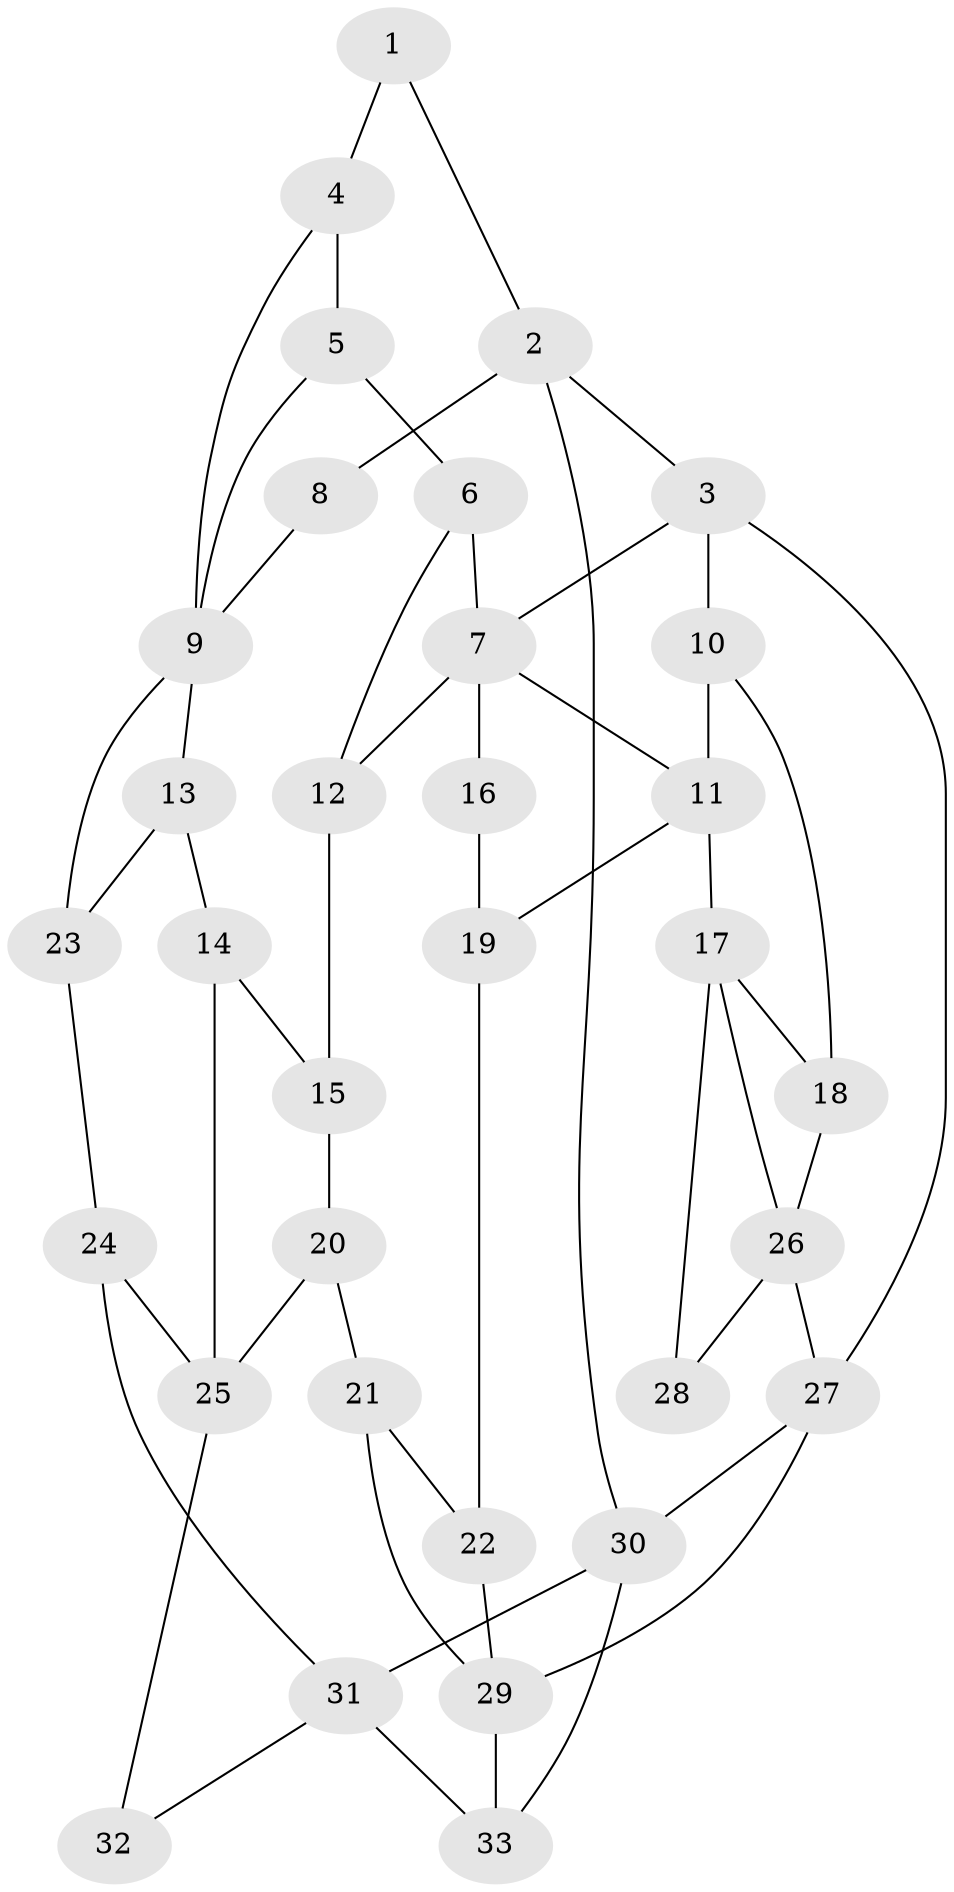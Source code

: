 // original degree distribution, {3: 0.030303030303030304, 6: 0.22727272727272727, 5: 0.48484848484848486, 4: 0.25757575757575757}
// Generated by graph-tools (version 1.1) at 2025/38/03/09/25 02:38:41]
// undirected, 33 vertices, 54 edges
graph export_dot {
graph [start="1"]
  node [color=gray90,style=filled];
  1;
  2;
  3;
  4;
  5;
  6;
  7;
  8;
  9;
  10;
  11;
  12;
  13;
  14;
  15;
  16;
  17;
  18;
  19;
  20;
  21;
  22;
  23;
  24;
  25;
  26;
  27;
  28;
  29;
  30;
  31;
  32;
  33;
  1 -- 2 [weight=1.0];
  1 -- 4 [weight=1.0];
  2 -- 3 [weight=1.0];
  2 -- 8 [weight=1.0];
  2 -- 30 [weight=1.0];
  3 -- 7 [weight=1.0];
  3 -- 10 [weight=2.0];
  3 -- 27 [weight=1.0];
  4 -- 5 [weight=1.0];
  4 -- 9 [weight=1.0];
  5 -- 6 [weight=1.0];
  5 -- 9 [weight=1.0];
  6 -- 7 [weight=1.0];
  6 -- 12 [weight=1.0];
  7 -- 11 [weight=1.0];
  7 -- 12 [weight=1.0];
  7 -- 16 [weight=2.0];
  8 -- 9 [weight=2.0];
  9 -- 13 [weight=1.0];
  9 -- 23 [weight=1.0];
  10 -- 11 [weight=1.0];
  10 -- 18 [weight=1.0];
  11 -- 17 [weight=2.0];
  11 -- 19 [weight=1.0];
  12 -- 15 [weight=1.0];
  13 -- 14 [weight=1.0];
  13 -- 23 [weight=1.0];
  14 -- 15 [weight=1.0];
  14 -- 25 [weight=1.0];
  15 -- 20 [weight=1.0];
  16 -- 19 [weight=1.0];
  17 -- 18 [weight=2.0];
  17 -- 26 [weight=1.0];
  17 -- 28 [weight=1.0];
  18 -- 26 [weight=1.0];
  19 -- 22 [weight=1.0];
  20 -- 21 [weight=1.0];
  20 -- 25 [weight=2.0];
  21 -- 22 [weight=1.0];
  21 -- 29 [weight=1.0];
  22 -- 29 [weight=1.0];
  23 -- 24 [weight=1.0];
  24 -- 25 [weight=1.0];
  24 -- 31 [weight=1.0];
  25 -- 32 [weight=2.0];
  26 -- 27 [weight=2.0];
  26 -- 28 [weight=2.0];
  27 -- 29 [weight=1.0];
  27 -- 30 [weight=2.0];
  29 -- 33 [weight=2.0];
  30 -- 31 [weight=1.0];
  30 -- 33 [weight=2.0];
  31 -- 32 [weight=1.0];
  31 -- 33 [weight=2.0];
}
